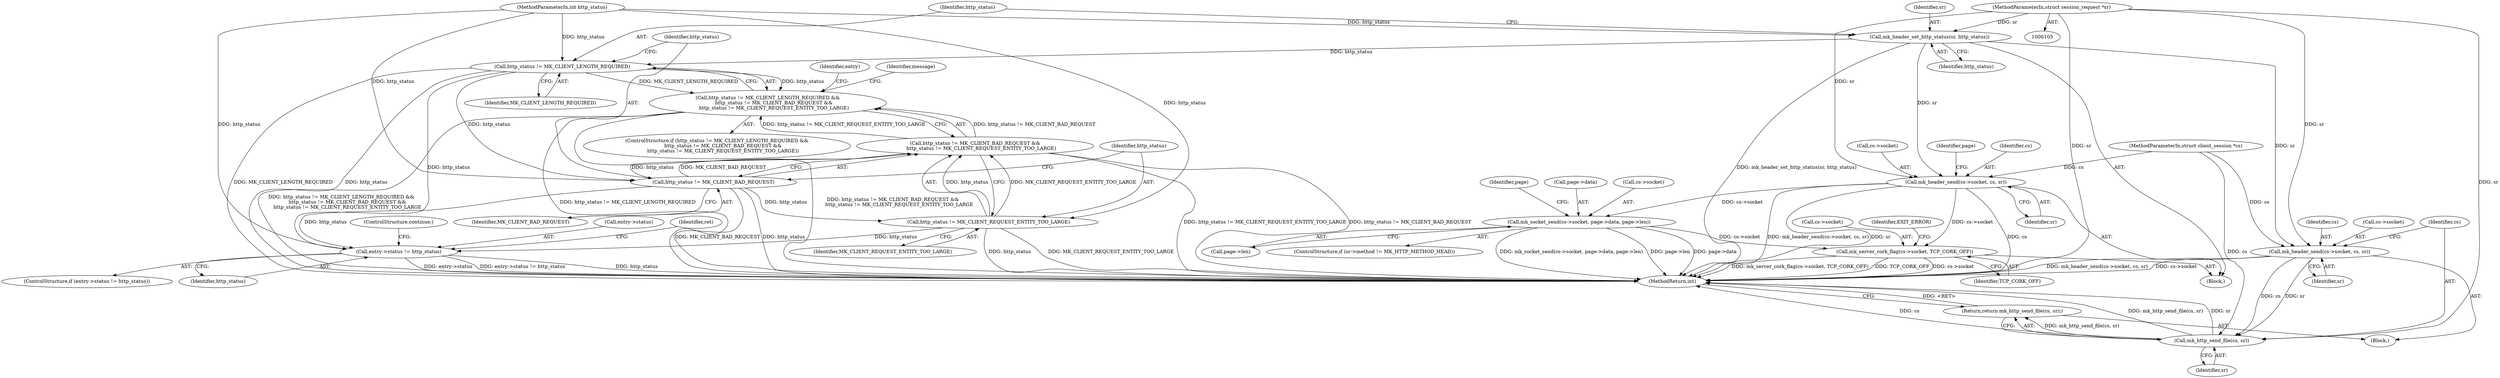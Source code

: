 digraph "0_monkey_b2d0e6f92310bb14a15aa2f8e96e1fb5379776dd@pointer" {
"1000108" [label="(MethodParameterIn,struct session_request *sr)"];
"1000120" [label="(Call,mk_header_set_http_status(sr, http_status))"];
"1000125" [label="(Call,http_status != MK_CLIENT_LENGTH_REQUIRED)"];
"1000124" [label="(Call,http_status != MK_CLIENT_LENGTH_REQUIRED &&\n        http_status != MK_CLIENT_BAD_REQUEST &&\n        http_status != MK_CLIENT_REQUEST_ENTITY_TOO_LARGE)"];
"1000129" [label="(Call,http_status != MK_CLIENT_BAD_REQUEST)"];
"1000128" [label="(Call,http_status != MK_CLIENT_BAD_REQUEST &&\n        http_status != MK_CLIENT_REQUEST_ENTITY_TOO_LARGE)"];
"1000132" [label="(Call,http_status != MK_CLIENT_REQUEST_ENTITY_TOO_LARGE)"];
"1000138" [label="(Call,entry->status != http_status)"];
"1000215" [label="(Call,mk_header_send(cs->socket, cs, sr))"];
"1000222" [label="(Call,mk_http_send_file(cs, sr))"];
"1000221" [label="(Return,return mk_http_send_file(cs, sr);)"];
"1000431" [label="(Call,mk_header_send(cs->socket, cs, sr))"];
"1000446" [label="(Call,mk_socket_send(cs->socket, page->data, page->len))"];
"1000460" [label="(Call,mk_server_cork_flag(cs->socket, TCP_CORK_OFF))"];
"1000436" [label="(Identifier,sr)"];
"1000139" [label="(Call,entry->status)"];
"1000126" [label="(Identifier,http_status)"];
"1000435" [label="(Identifier,cs)"];
"1000467" [label="(MethodReturn,int)"];
"1000224" [label="(Identifier,sr)"];
"1000128" [label="(Call,http_status != MK_CLIENT_BAD_REQUEST &&\n        http_status != MK_CLIENT_REQUEST_ENTITY_TOO_LARGE)"];
"1000220" [label="(Identifier,sr)"];
"1000464" [label="(Identifier,TCP_CORK_OFF)"];
"1000221" [label="(Return,return mk_http_send_file(cs, sr);)"];
"1000122" [label="(Identifier,http_status)"];
"1000446" [label="(Call,mk_socket_send(cs->socket, page->data, page->len))"];
"1000130" [label="(Identifier,http_status)"];
"1000137" [label="(ControlStructure,if (entry->status != http_status))"];
"1000223" [label="(Identifier,cs)"];
"1000215" [label="(Call,mk_header_send(cs->socket, cs, sr))"];
"1000222" [label="(Call,mk_http_send_file(cs, sr))"];
"1000109" [label="(Block,)"];
"1000140" [label="(Identifier,entry)"];
"1000466" [label="(Identifier,EXIT_ERROR)"];
"1000453" [label="(Call,page->len)"];
"1000120" [label="(Call,mk_header_set_http_status(sr, http_status))"];
"1000432" [label="(Call,cs->socket)"];
"1000219" [label="(Identifier,cs)"];
"1000142" [label="(Identifier,http_status)"];
"1000457" [label="(Identifier,page)"];
"1000136" [label="(Block,)"];
"1000138" [label="(Call,entry->status != http_status)"];
"1000108" [label="(MethodParameterIn,struct session_request *sr)"];
"1000216" [label="(Call,cs->socket)"];
"1000460" [label="(Call,mk_server_cork_flag(cs->socket, TCP_CORK_OFF))"];
"1000146" [label="(Identifier,ret)"];
"1000124" [label="(Call,http_status != MK_CLIENT_LENGTH_REQUIRED &&\n        http_status != MK_CLIENT_BAD_REQUEST &&\n        http_status != MK_CLIENT_REQUEST_ENTITY_TOO_LARGE)"];
"1000129" [label="(Call,http_status != MK_CLIENT_BAD_REQUEST)"];
"1000133" [label="(Identifier,http_status)"];
"1000131" [label="(Identifier,MK_CLIENT_BAD_REQUEST)"];
"1000107" [label="(MethodParameterIn,struct client_session *cs)"];
"1000461" [label="(Call,cs->socket)"];
"1000125" [label="(Call,http_status != MK_CLIENT_LENGTH_REQUIRED)"];
"1000127" [label="(Identifier,MK_CLIENT_LENGTH_REQUIRED)"];
"1000106" [label="(MethodParameterIn,int http_status)"];
"1000450" [label="(Call,page->data)"];
"1000438" [label="(Identifier,page)"];
"1000134" [label="(Identifier,MK_CLIENT_REQUEST_ENTITY_TOO_LARGE)"];
"1000132" [label="(Call,http_status != MK_CLIENT_REQUEST_ENTITY_TOO_LARGE)"];
"1000440" [label="(ControlStructure,if (sr->method != MK_HTTP_METHOD_HEAD))"];
"1000447" [label="(Call,cs->socket)"];
"1000431" [label="(Call,mk_header_send(cs->socket, cs, sr))"];
"1000121" [label="(Identifier,sr)"];
"1000123" [label="(ControlStructure,if (http_status != MK_CLIENT_LENGTH_REQUIRED &&\n        http_status != MK_CLIENT_BAD_REQUEST &&\n        http_status != MK_CLIENT_REQUEST_ENTITY_TOO_LARGE))"];
"1000227" [label="(Identifier,message)"];
"1000144" [label="(ControlStructure,continue;)"];
"1000108" -> "1000105"  [label="AST: "];
"1000108" -> "1000467"  [label="DDG: sr"];
"1000108" -> "1000120"  [label="DDG: sr"];
"1000108" -> "1000215"  [label="DDG: sr"];
"1000108" -> "1000222"  [label="DDG: sr"];
"1000108" -> "1000431"  [label="DDG: sr"];
"1000120" -> "1000109"  [label="AST: "];
"1000120" -> "1000122"  [label="CFG: "];
"1000121" -> "1000120"  [label="AST: "];
"1000122" -> "1000120"  [label="AST: "];
"1000126" -> "1000120"  [label="CFG: "];
"1000120" -> "1000467"  [label="DDG: mk_header_set_http_status(sr, http_status)"];
"1000106" -> "1000120"  [label="DDG: http_status"];
"1000120" -> "1000125"  [label="DDG: http_status"];
"1000120" -> "1000215"  [label="DDG: sr"];
"1000120" -> "1000431"  [label="DDG: sr"];
"1000125" -> "1000124"  [label="AST: "];
"1000125" -> "1000127"  [label="CFG: "];
"1000126" -> "1000125"  [label="AST: "];
"1000127" -> "1000125"  [label="AST: "];
"1000130" -> "1000125"  [label="CFG: "];
"1000124" -> "1000125"  [label="CFG: "];
"1000125" -> "1000467"  [label="DDG: http_status"];
"1000125" -> "1000467"  [label="DDG: MK_CLIENT_LENGTH_REQUIRED"];
"1000125" -> "1000124"  [label="DDG: http_status"];
"1000125" -> "1000124"  [label="DDG: MK_CLIENT_LENGTH_REQUIRED"];
"1000106" -> "1000125"  [label="DDG: http_status"];
"1000125" -> "1000129"  [label="DDG: http_status"];
"1000125" -> "1000138"  [label="DDG: http_status"];
"1000124" -> "1000123"  [label="AST: "];
"1000124" -> "1000128"  [label="CFG: "];
"1000128" -> "1000124"  [label="AST: "];
"1000140" -> "1000124"  [label="CFG: "];
"1000227" -> "1000124"  [label="CFG: "];
"1000124" -> "1000467"  [label="DDG: http_status != MK_CLIENT_LENGTH_REQUIRED"];
"1000124" -> "1000467"  [label="DDG: http_status != MK_CLIENT_BAD_REQUEST &&\n        http_status != MK_CLIENT_REQUEST_ENTITY_TOO_LARGE"];
"1000124" -> "1000467"  [label="DDG: http_status != MK_CLIENT_LENGTH_REQUIRED &&\n        http_status != MK_CLIENT_BAD_REQUEST &&\n        http_status != MK_CLIENT_REQUEST_ENTITY_TOO_LARGE"];
"1000128" -> "1000124"  [label="DDG: http_status != MK_CLIENT_BAD_REQUEST"];
"1000128" -> "1000124"  [label="DDG: http_status != MK_CLIENT_REQUEST_ENTITY_TOO_LARGE"];
"1000129" -> "1000128"  [label="AST: "];
"1000129" -> "1000131"  [label="CFG: "];
"1000130" -> "1000129"  [label="AST: "];
"1000131" -> "1000129"  [label="AST: "];
"1000133" -> "1000129"  [label="CFG: "];
"1000128" -> "1000129"  [label="CFG: "];
"1000129" -> "1000467"  [label="DDG: http_status"];
"1000129" -> "1000467"  [label="DDG: MK_CLIENT_BAD_REQUEST"];
"1000129" -> "1000128"  [label="DDG: http_status"];
"1000129" -> "1000128"  [label="DDG: MK_CLIENT_BAD_REQUEST"];
"1000106" -> "1000129"  [label="DDG: http_status"];
"1000129" -> "1000132"  [label="DDG: http_status"];
"1000129" -> "1000138"  [label="DDG: http_status"];
"1000128" -> "1000132"  [label="CFG: "];
"1000132" -> "1000128"  [label="AST: "];
"1000128" -> "1000467"  [label="DDG: http_status != MK_CLIENT_REQUEST_ENTITY_TOO_LARGE"];
"1000128" -> "1000467"  [label="DDG: http_status != MK_CLIENT_BAD_REQUEST"];
"1000132" -> "1000128"  [label="DDG: http_status"];
"1000132" -> "1000128"  [label="DDG: MK_CLIENT_REQUEST_ENTITY_TOO_LARGE"];
"1000132" -> "1000134"  [label="CFG: "];
"1000133" -> "1000132"  [label="AST: "];
"1000134" -> "1000132"  [label="AST: "];
"1000132" -> "1000467"  [label="DDG: MK_CLIENT_REQUEST_ENTITY_TOO_LARGE"];
"1000132" -> "1000467"  [label="DDG: http_status"];
"1000106" -> "1000132"  [label="DDG: http_status"];
"1000132" -> "1000138"  [label="DDG: http_status"];
"1000138" -> "1000137"  [label="AST: "];
"1000138" -> "1000142"  [label="CFG: "];
"1000139" -> "1000138"  [label="AST: "];
"1000142" -> "1000138"  [label="AST: "];
"1000144" -> "1000138"  [label="CFG: "];
"1000146" -> "1000138"  [label="CFG: "];
"1000138" -> "1000467"  [label="DDG: http_status"];
"1000138" -> "1000467"  [label="DDG: entry->status"];
"1000138" -> "1000467"  [label="DDG: entry->status != http_status"];
"1000106" -> "1000138"  [label="DDG: http_status"];
"1000215" -> "1000136"  [label="AST: "];
"1000215" -> "1000220"  [label="CFG: "];
"1000216" -> "1000215"  [label="AST: "];
"1000219" -> "1000215"  [label="AST: "];
"1000220" -> "1000215"  [label="AST: "];
"1000223" -> "1000215"  [label="CFG: "];
"1000215" -> "1000467"  [label="DDG: cs->socket"];
"1000215" -> "1000467"  [label="DDG: mk_header_send(cs->socket, cs, sr)"];
"1000107" -> "1000215"  [label="DDG: cs"];
"1000215" -> "1000222"  [label="DDG: cs"];
"1000215" -> "1000222"  [label="DDG: sr"];
"1000222" -> "1000221"  [label="AST: "];
"1000222" -> "1000224"  [label="CFG: "];
"1000223" -> "1000222"  [label="AST: "];
"1000224" -> "1000222"  [label="AST: "];
"1000221" -> "1000222"  [label="CFG: "];
"1000222" -> "1000467"  [label="DDG: cs"];
"1000222" -> "1000467"  [label="DDG: mk_http_send_file(cs, sr)"];
"1000222" -> "1000467"  [label="DDG: sr"];
"1000222" -> "1000221"  [label="DDG: mk_http_send_file(cs, sr)"];
"1000107" -> "1000222"  [label="DDG: cs"];
"1000221" -> "1000136"  [label="AST: "];
"1000467" -> "1000221"  [label="CFG: "];
"1000221" -> "1000467"  [label="DDG: <RET>"];
"1000431" -> "1000109"  [label="AST: "];
"1000431" -> "1000436"  [label="CFG: "];
"1000432" -> "1000431"  [label="AST: "];
"1000435" -> "1000431"  [label="AST: "];
"1000436" -> "1000431"  [label="AST: "];
"1000438" -> "1000431"  [label="CFG: "];
"1000431" -> "1000467"  [label="DDG: mk_header_send(cs->socket, cs, sr)"];
"1000431" -> "1000467"  [label="DDG: sr"];
"1000431" -> "1000467"  [label="DDG: cs"];
"1000107" -> "1000431"  [label="DDG: cs"];
"1000431" -> "1000446"  [label="DDG: cs->socket"];
"1000431" -> "1000460"  [label="DDG: cs->socket"];
"1000446" -> "1000440"  [label="AST: "];
"1000446" -> "1000453"  [label="CFG: "];
"1000447" -> "1000446"  [label="AST: "];
"1000450" -> "1000446"  [label="AST: "];
"1000453" -> "1000446"  [label="AST: "];
"1000457" -> "1000446"  [label="CFG: "];
"1000446" -> "1000467"  [label="DDG: page->data"];
"1000446" -> "1000467"  [label="DDG: mk_socket_send(cs->socket, page->data, page->len)"];
"1000446" -> "1000467"  [label="DDG: page->len"];
"1000446" -> "1000460"  [label="DDG: cs->socket"];
"1000460" -> "1000109"  [label="AST: "];
"1000460" -> "1000464"  [label="CFG: "];
"1000461" -> "1000460"  [label="AST: "];
"1000464" -> "1000460"  [label="AST: "];
"1000466" -> "1000460"  [label="CFG: "];
"1000460" -> "1000467"  [label="DDG: cs->socket"];
"1000460" -> "1000467"  [label="DDG: mk_server_cork_flag(cs->socket, TCP_CORK_OFF)"];
"1000460" -> "1000467"  [label="DDG: TCP_CORK_OFF"];
}
